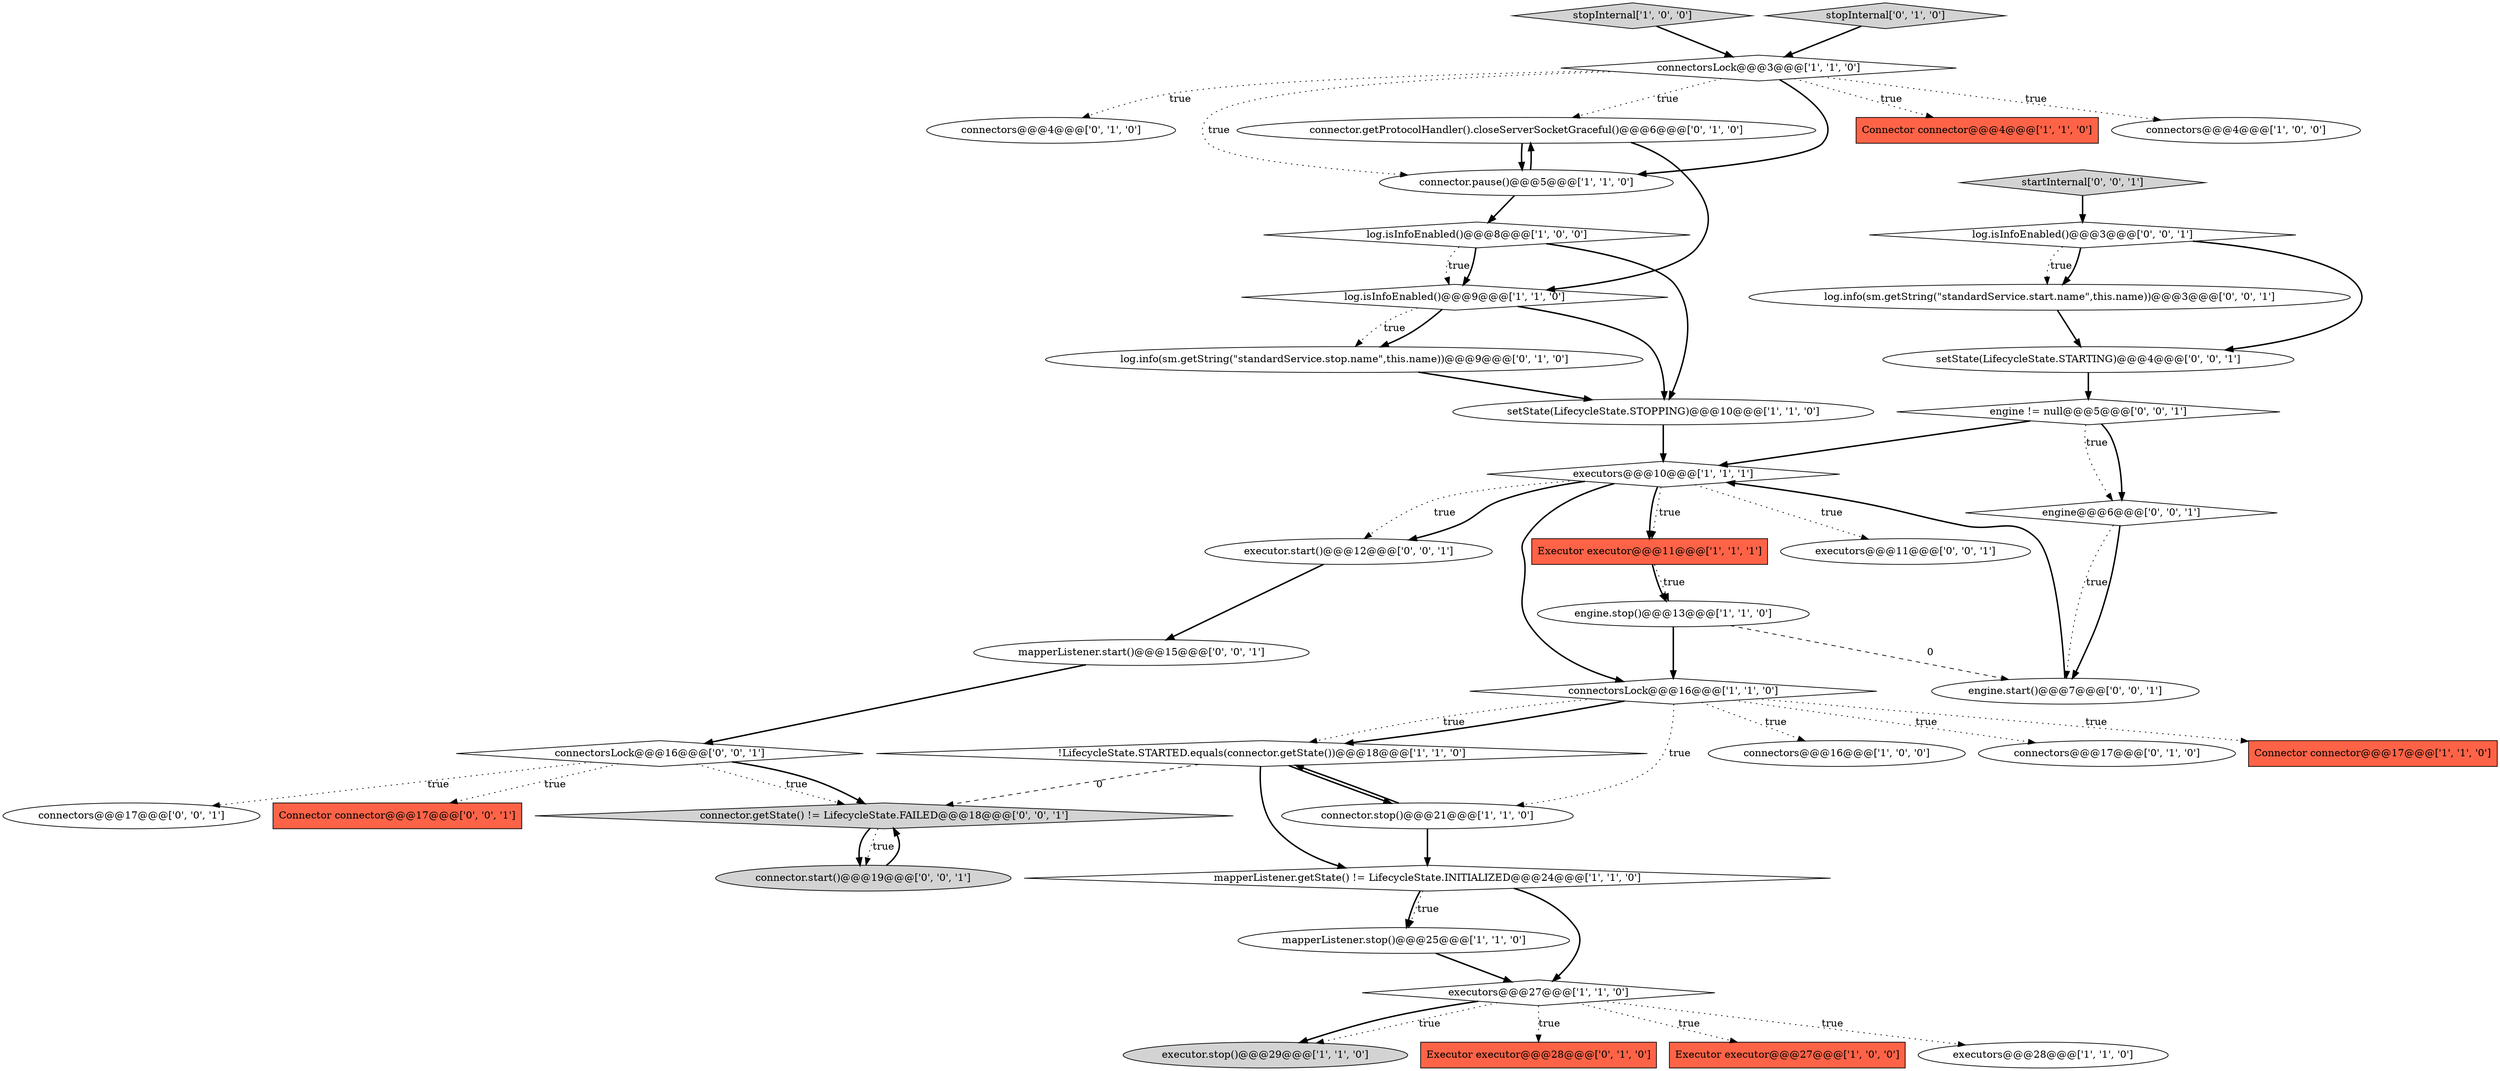 digraph {
23 [style = filled, label = "connectors@@@4@@@['0', '1', '0']", fillcolor = white, shape = ellipse image = "AAA0AAABBB2BBB"];
21 [style = filled, label = "executors@@@27@@@['1', '1', '0']", fillcolor = white, shape = diamond image = "AAA0AAABBB1BBB"];
30 [style = filled, label = "startInternal['0', '0', '1']", fillcolor = lightgray, shape = diamond image = "AAA0AAABBB3BBB"];
33 [style = filled, label = "setState(LifecycleState.STARTING)@@@4@@@['0', '0', '1']", fillcolor = white, shape = ellipse image = "AAA0AAABBB3BBB"];
1 [style = filled, label = "!LifecycleState.STARTED.equals(connector.getState())@@@18@@@['1', '1', '0']", fillcolor = white, shape = diamond image = "AAA0AAABBB1BBB"];
19 [style = filled, label = "mapperListener.stop()@@@25@@@['1', '1', '0']", fillcolor = white, shape = ellipse image = "AAA0AAABBB1BBB"];
29 [style = filled, label = "executor.start()@@@12@@@['0', '0', '1']", fillcolor = white, shape = ellipse image = "AAA0AAABBB3BBB"];
0 [style = filled, label = "executor.stop()@@@29@@@['1', '1', '0']", fillcolor = lightgray, shape = ellipse image = "AAA0AAABBB1BBB"];
36 [style = filled, label = "log.info(sm.getString(\"standardService.start.name\",this.name))@@@3@@@['0', '0', '1']", fillcolor = white, shape = ellipse image = "AAA0AAABBB3BBB"];
12 [style = filled, label = "engine.stop()@@@13@@@['1', '1', '0']", fillcolor = white, shape = ellipse image = "AAA0AAABBB1BBB"];
18 [style = filled, label = "Connector connector@@@17@@@['1', '1', '0']", fillcolor = tomato, shape = box image = "AAA0AAABBB1BBB"];
27 [style = filled, label = "Executor executor@@@28@@@['0', '1', '0']", fillcolor = tomato, shape = box image = "AAA0AAABBB2BBB"];
25 [style = filled, label = "connector.getProtocolHandler().closeServerSocketGraceful()@@@6@@@['0', '1', '0']", fillcolor = white, shape = ellipse image = "AAA1AAABBB2BBB"];
4 [style = filled, label = "stopInternal['1', '0', '0']", fillcolor = lightgray, shape = diamond image = "AAA0AAABBB1BBB"];
13 [style = filled, label = "connectors@@@16@@@['1', '0', '0']", fillcolor = white, shape = ellipse image = "AAA0AAABBB1BBB"];
15 [style = filled, label = "Connector connector@@@4@@@['1', '1', '0']", fillcolor = tomato, shape = box image = "AAA0AAABBB1BBB"];
32 [style = filled, label = "log.isInfoEnabled()@@@3@@@['0', '0', '1']", fillcolor = white, shape = diamond image = "AAA0AAABBB3BBB"];
2 [style = filled, label = "log.isInfoEnabled()@@@8@@@['1', '0', '0']", fillcolor = white, shape = diamond image = "AAA0AAABBB1BBB"];
37 [style = filled, label = "connectors@@@17@@@['0', '0', '1']", fillcolor = white, shape = ellipse image = "AAA0AAABBB3BBB"];
10 [style = filled, label = "connectors@@@4@@@['1', '0', '0']", fillcolor = white, shape = ellipse image = "AAA0AAABBB1BBB"];
5 [style = filled, label = "connector.pause()@@@5@@@['1', '1', '0']", fillcolor = white, shape = ellipse image = "AAA0AAABBB1BBB"];
34 [style = filled, label = "Connector connector@@@17@@@['0', '0', '1']", fillcolor = tomato, shape = box image = "AAA0AAABBB3BBB"];
17 [style = filled, label = "mapperListener.getState() != LifecycleState.INITIALIZED@@@24@@@['1', '1', '0']", fillcolor = white, shape = diamond image = "AAA0AAABBB1BBB"];
7 [style = filled, label = "Executor executor@@@27@@@['1', '0', '0']", fillcolor = tomato, shape = box image = "AAA0AAABBB1BBB"];
6 [style = filled, label = "connectorsLock@@@16@@@['1', '1', '0']", fillcolor = white, shape = diamond image = "AAA0AAABBB1BBB"];
22 [style = filled, label = "stopInternal['0', '1', '0']", fillcolor = lightgray, shape = diamond image = "AAA0AAABBB2BBB"];
20 [style = filled, label = "executors@@@10@@@['1', '1', '1']", fillcolor = white, shape = diamond image = "AAA0AAABBB1BBB"];
14 [style = filled, label = "connector.stop()@@@21@@@['1', '1', '0']", fillcolor = white, shape = ellipse image = "AAA0AAABBB1BBB"];
41 [style = filled, label = "engine.start()@@@7@@@['0', '0', '1']", fillcolor = white, shape = ellipse image = "AAA0AAABBB3BBB"];
24 [style = filled, label = "log.info(sm.getString(\"standardService.stop.name\",this.name))@@@9@@@['0', '1', '0']", fillcolor = white, shape = ellipse image = "AAA0AAABBB2BBB"];
11 [style = filled, label = "setState(LifecycleState.STOPPING)@@@10@@@['1', '1', '0']", fillcolor = white, shape = ellipse image = "AAA0AAABBB1BBB"];
31 [style = filled, label = "connectorsLock@@@16@@@['0', '0', '1']", fillcolor = white, shape = diamond image = "AAA0AAABBB3BBB"];
9 [style = filled, label = "connectorsLock@@@3@@@['1', '1', '0']", fillcolor = white, shape = diamond image = "AAA0AAABBB1BBB"];
26 [style = filled, label = "connectors@@@17@@@['0', '1', '0']", fillcolor = white, shape = ellipse image = "AAA0AAABBB2BBB"];
16 [style = filled, label = "Executor executor@@@11@@@['1', '1', '1']", fillcolor = tomato, shape = box image = "AAA0AAABBB1BBB"];
8 [style = filled, label = "executors@@@28@@@['1', '1', '0']", fillcolor = white, shape = ellipse image = "AAA0AAABBB1BBB"];
40 [style = filled, label = "executors@@@11@@@['0', '0', '1']", fillcolor = white, shape = ellipse image = "AAA0AAABBB3BBB"];
35 [style = filled, label = "engine@@@6@@@['0', '0', '1']", fillcolor = white, shape = diamond image = "AAA0AAABBB3BBB"];
28 [style = filled, label = "connector.getState() != LifecycleState.FAILED@@@18@@@['0', '0', '1']", fillcolor = lightgray, shape = diamond image = "AAA0AAABBB3BBB"];
38 [style = filled, label = "connector.start()@@@19@@@['0', '0', '1']", fillcolor = lightgray, shape = ellipse image = "AAA0AAABBB3BBB"];
3 [style = filled, label = "log.isInfoEnabled()@@@9@@@['1', '1', '0']", fillcolor = white, shape = diamond image = "AAA0AAABBB1BBB"];
42 [style = filled, label = "mapperListener.start()@@@15@@@['0', '0', '1']", fillcolor = white, shape = ellipse image = "AAA0AAABBB3BBB"];
39 [style = filled, label = "engine != null@@@5@@@['0', '0', '1']", fillcolor = white, shape = diamond image = "AAA0AAABBB3BBB"];
17->19 [style = dotted, label="true"];
21->0 [style = dotted, label="true"];
5->2 [style = bold, label=""];
14->17 [style = bold, label=""];
3->24 [style = bold, label=""];
25->3 [style = bold, label=""];
38->28 [style = bold, label=""];
2->3 [style = dotted, label="true"];
3->11 [style = bold, label=""];
29->42 [style = bold, label=""];
11->20 [style = bold, label=""];
35->41 [style = dotted, label="true"];
20->6 [style = bold, label=""];
20->16 [style = bold, label=""];
9->5 [style = dotted, label="true"];
35->41 [style = bold, label=""];
17->21 [style = bold, label=""];
39->20 [style = bold, label=""];
42->31 [style = bold, label=""];
28->38 [style = bold, label=""];
20->40 [style = dotted, label="true"];
2->11 [style = bold, label=""];
31->28 [style = dotted, label="true"];
17->19 [style = bold, label=""];
39->35 [style = bold, label=""];
6->26 [style = dotted, label="true"];
6->1 [style = dotted, label="true"];
24->11 [style = bold, label=""];
6->14 [style = dotted, label="true"];
32->36 [style = dotted, label="true"];
12->41 [style = dashed, label="0"];
9->25 [style = dotted, label="true"];
20->16 [style = dotted, label="true"];
20->29 [style = dotted, label="true"];
1->14 [style = bold, label=""];
22->9 [style = bold, label=""];
9->10 [style = dotted, label="true"];
28->38 [style = dotted, label="true"];
2->3 [style = bold, label=""];
14->1 [style = bold, label=""];
32->36 [style = bold, label=""];
6->13 [style = dotted, label="true"];
16->12 [style = bold, label=""];
19->21 [style = bold, label=""];
16->12 [style = dotted, label="true"];
31->34 [style = dotted, label="true"];
25->5 [style = bold, label=""];
31->37 [style = dotted, label="true"];
33->39 [style = bold, label=""];
5->25 [style = bold, label=""];
1->28 [style = dashed, label="0"];
4->9 [style = bold, label=""];
30->32 [style = bold, label=""];
1->17 [style = bold, label=""];
21->7 [style = dotted, label="true"];
6->18 [style = dotted, label="true"];
36->33 [style = bold, label=""];
20->29 [style = bold, label=""];
21->8 [style = dotted, label="true"];
21->27 [style = dotted, label="true"];
9->15 [style = dotted, label="true"];
39->35 [style = dotted, label="true"];
32->33 [style = bold, label=""];
21->0 [style = bold, label=""];
31->28 [style = bold, label=""];
9->5 [style = bold, label=""];
6->1 [style = bold, label=""];
41->20 [style = bold, label=""];
3->24 [style = dotted, label="true"];
12->6 [style = bold, label=""];
9->23 [style = dotted, label="true"];
}
